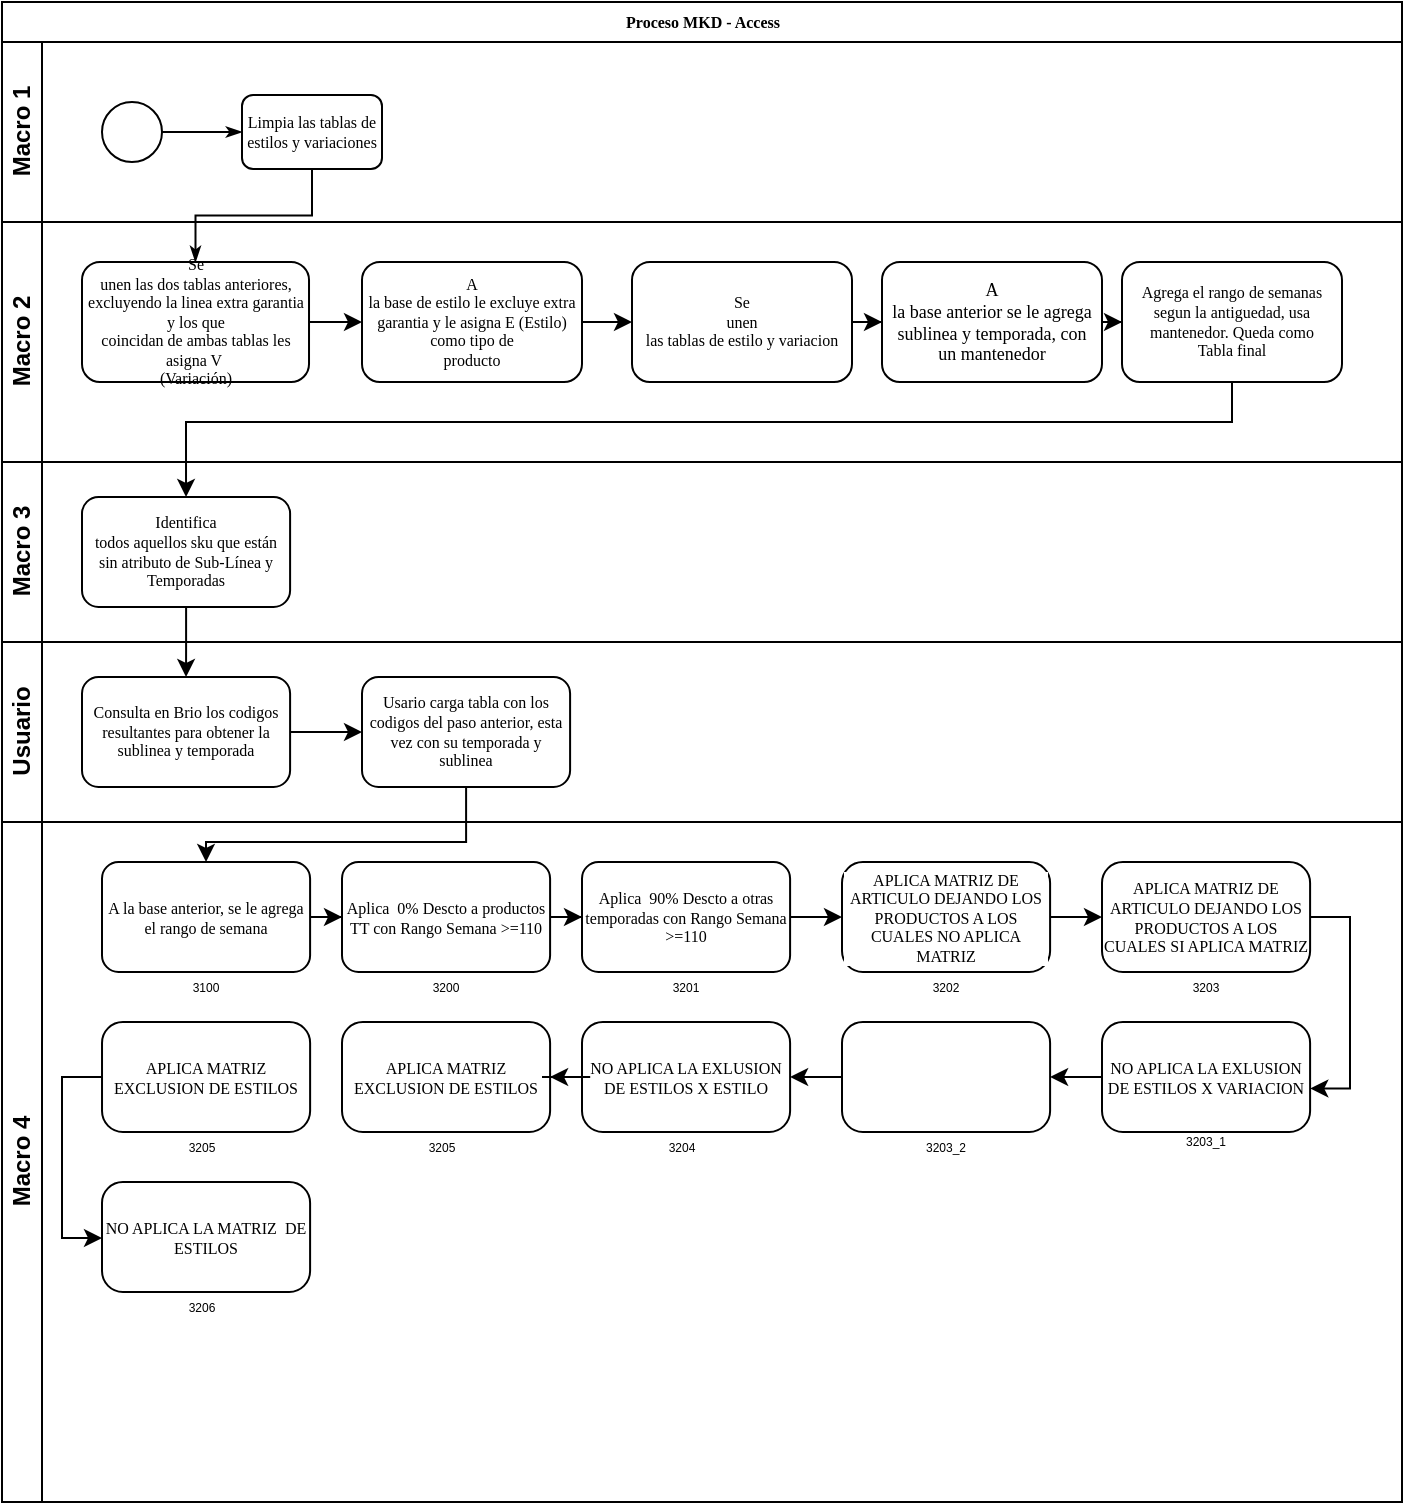 <mxfile version="14.6.13" type="github">
  <diagram name="Page-1" id="c7488fd3-1785-93aa-aadb-54a6760d102a">
    <mxGraphModel dx="868" dy="450" grid="1" gridSize="10" guides="1" tooltips="1" connect="1" arrows="1" fold="1" page="1" pageScale="1" pageWidth="1100" pageHeight="850" background="#ffffff" math="0" shadow="0">
      <root>
        <mxCell id="0" />
        <mxCell id="1" parent="0" />
        <mxCell id="2b4e8129b02d487f-1" value="Proceso MKD - Access" style="swimlane;html=1;childLayout=stackLayout;horizontal=1;startSize=20;horizontalStack=0;rounded=0;shadow=0;labelBackgroundColor=none;strokeWidth=1;fontFamily=Verdana;fontSize=8;align=center;" parent="1" vertex="1">
          <mxGeometry x="180" y="70" width="700" height="750" as="geometry" />
        </mxCell>
        <mxCell id="2b4e8129b02d487f-2" value="Macro 1" style="swimlane;html=1;startSize=20;horizontal=0;" parent="2b4e8129b02d487f-1" vertex="1">
          <mxGeometry y="20" width="700" height="90" as="geometry" />
        </mxCell>
        <mxCell id="2b4e8129b02d487f-18" style="edgeStyle=orthogonalEdgeStyle;rounded=0;html=1;labelBackgroundColor=none;startArrow=none;startFill=0;startSize=5;endArrow=classicThin;endFill=1;endSize=5;jettySize=auto;orthogonalLoop=1;strokeWidth=1;fontFamily=Verdana;fontSize=8" parent="2b4e8129b02d487f-2" source="2b4e8129b02d487f-5" target="2b4e8129b02d487f-6" edge="1">
          <mxGeometry relative="1" as="geometry" />
        </mxCell>
        <mxCell id="2b4e8129b02d487f-5" value="" style="ellipse;whiteSpace=wrap;html=1;rounded=0;shadow=0;labelBackgroundColor=none;strokeWidth=1;fontFamily=Verdana;fontSize=8;align=center;" parent="2b4e8129b02d487f-2" vertex="1">
          <mxGeometry x="50" y="30" width="30" height="30" as="geometry" />
        </mxCell>
        <mxCell id="2b4e8129b02d487f-6" value="Limpia las tablas de estilos y variaciones" style="rounded=1;whiteSpace=wrap;html=1;shadow=0;labelBackgroundColor=none;strokeWidth=1;fontFamily=Verdana;fontSize=8;align=center;" parent="2b4e8129b02d487f-2" vertex="1">
          <mxGeometry x="120" y="26.5" width="70" height="37" as="geometry" />
        </mxCell>
        <mxCell id="2b4e8129b02d487f-24" style="edgeStyle=orthogonalEdgeStyle;rounded=0;html=1;labelBackgroundColor=none;startArrow=none;startFill=0;startSize=5;endArrow=classicThin;endFill=1;endSize=5;jettySize=auto;orthogonalLoop=1;strokeWidth=1;fontFamily=Verdana;fontSize=8" parent="2b4e8129b02d487f-1" source="2b4e8129b02d487f-6" target="2b4e8129b02d487f-12" edge="1">
          <mxGeometry relative="1" as="geometry" />
        </mxCell>
        <mxCell id="2b4e8129b02d487f-3" value="Macro 2" style="swimlane;html=1;startSize=20;horizontal=0;" parent="2b4e8129b02d487f-1" vertex="1">
          <mxGeometry y="110" width="700" height="120" as="geometry" />
        </mxCell>
        <mxCell id="4VyyNgtOQg0zBXDYQDEN-12" style="edgeStyle=orthogonalEdgeStyle;rounded=0;orthogonalLoop=1;jettySize=auto;html=1;entryX=0;entryY=0.5;entryDx=0;entryDy=0;" edge="1" parent="2b4e8129b02d487f-3" source="2b4e8129b02d487f-12" target="4VyyNgtOQg0zBXDYQDEN-10">
          <mxGeometry relative="1" as="geometry" />
        </mxCell>
        <mxCell id="2b4e8129b02d487f-12" value="&lt;p style=&quot;margin-top: 0pt ; margin-bottom: 0pt ; margin-left: 0in ; text-indent: 0in&quot;&gt;&lt;span style=&quot;font-family: &amp;#34;calibri&amp;#34;&quot;&gt;Se&lt;br/&gt;unen las dos tablas anteriores, excluyendo la linea extra garantia y los que&lt;br/&gt;coincidan de ambas tablas les asigna V&amp;nbsp;&lt;br/&gt;(Variación)&lt;/span&gt;&lt;/p&gt;" style="rounded=1;whiteSpace=wrap;html=1;shadow=0;labelBackgroundColor=none;strokeWidth=1;fontFamily=Verdana;fontSize=8;align=center;" parent="2b4e8129b02d487f-3" vertex="1">
          <mxGeometry x="40" y="20" width="113.51" height="60" as="geometry" />
        </mxCell>
        <mxCell id="4VyyNgtOQg0zBXDYQDEN-14" style="edgeStyle=orthogonalEdgeStyle;rounded=0;orthogonalLoop=1;jettySize=auto;html=1;entryX=0;entryY=0.5;entryDx=0;entryDy=0;" edge="1" parent="2b4e8129b02d487f-3" source="4VyyNgtOQg0zBXDYQDEN-10" target="4VyyNgtOQg0zBXDYQDEN-13">
          <mxGeometry relative="1" as="geometry" />
        </mxCell>
        <mxCell id="4VyyNgtOQg0zBXDYQDEN-10" value="&lt;p style=&quot;margin-top: 0pt ; margin-bottom: 0pt ; margin-left: 0in ; text-indent: 0in&quot;&gt;&lt;span style=&quot;font-family: &amp;#34;calibri&amp;#34;&quot;&gt;A&lt;/span&gt;&lt;span style=&quot;font-family: &amp;#34;calibri&amp;#34; ; vertical-align: baseline&quot;&gt;&lt;br&gt;la base de estilo le excluye extra garantia y le asigna E (Estilo) como tipo de&lt;br&gt;producto&lt;/span&gt;&lt;/p&gt;" style="rounded=1;whiteSpace=wrap;html=1;shadow=0;labelBackgroundColor=none;strokeWidth=1;fontFamily=Verdana;fontSize=8;align=center;" vertex="1" parent="2b4e8129b02d487f-3">
          <mxGeometry x="180" y="20" width="110" height="60" as="geometry" />
        </mxCell>
        <mxCell id="4VyyNgtOQg0zBXDYQDEN-17" style="edgeStyle=orthogonalEdgeStyle;rounded=0;orthogonalLoop=1;jettySize=auto;html=1;entryX=0;entryY=0.5;entryDx=0;entryDy=0;" edge="1" parent="2b4e8129b02d487f-3" source="4VyyNgtOQg0zBXDYQDEN-13" target="4VyyNgtOQg0zBXDYQDEN-16">
          <mxGeometry relative="1" as="geometry" />
        </mxCell>
        <mxCell id="4VyyNgtOQg0zBXDYQDEN-13" value="&lt;p style=&quot;margin-top: 0pt ; margin-bottom: 0pt ; margin-left: 0in ; text-indent: 0in&quot;&gt;&lt;span style=&quot;font-family: &amp;#34;calibri&amp;#34;&quot;&gt;Se&lt;br/&gt;unen&lt;/span&gt;&lt;span style=&quot;font-family: &amp;#34;calibri&amp;#34; ; vertical-align: baseline&quot;&gt;&lt;br/&gt;las tablas de estilo y variacion&lt;/span&gt;&lt;/p&gt;" style="rounded=1;whiteSpace=wrap;html=1;shadow=0;labelBackgroundColor=none;strokeWidth=1;fontFamily=Verdana;fontSize=8;align=center;" vertex="1" parent="2b4e8129b02d487f-3">
          <mxGeometry x="315" y="20" width="110" height="60" as="geometry" />
        </mxCell>
        <mxCell id="4VyyNgtOQg0zBXDYQDEN-20" style="edgeStyle=orthogonalEdgeStyle;rounded=0;orthogonalLoop=1;jettySize=auto;html=1;entryX=0;entryY=0.5;entryDx=0;entryDy=0;" edge="1" parent="2b4e8129b02d487f-3" source="4VyyNgtOQg0zBXDYQDEN-16" target="4VyyNgtOQg0zBXDYQDEN-19">
          <mxGeometry relative="1" as="geometry" />
        </mxCell>
        <mxCell id="4VyyNgtOQg0zBXDYQDEN-16" value="&lt;p style=&quot;margin-top: 0pt ; margin-bottom: 0pt ; margin-left: 0in ; text-indent: 0in ; font-size: 9px&quot;&gt;&lt;span style=&quot;font-family: &amp;#34;calibri&amp;#34;&quot;&gt;A&lt;br/&gt;la base anterior&lt;/span&gt;&lt;span style=&quot;font-family: &amp;#34;calibri&amp;#34; ; vertical-align: baseline&quot;&gt; se le agrega sublinea y temporada, con&lt;br/&gt;un mantenedor&lt;/span&gt;&lt;/p&gt;" style="rounded=1;whiteSpace=wrap;html=1;shadow=0;labelBackgroundColor=none;strokeWidth=1;fontFamily=Verdana;fontSize=8;align=center;" vertex="1" parent="2b4e8129b02d487f-3">
          <mxGeometry x="440" y="20" width="110" height="60" as="geometry" />
        </mxCell>
        <mxCell id="4VyyNgtOQg0zBXDYQDEN-19" value="&lt;p style=&quot;margin-top: 0pt ; margin-bottom: 0pt ; margin-left: 0in ; text-indent: 0in&quot;&gt;&lt;font style=&quot;font-size: 8px&quot;&gt;&lt;span style=&quot;font-family: &amp;#34;calibri&amp;#34;&quot;&gt;Agrega el&amp;nbsp;&lt;/span&gt;&lt;span style=&quot;font-family: &amp;#34;calibri&amp;#34; ; vertical-align: baseline&quot;&gt;rango &lt;/span&gt;&lt;span style=&quot;font-family: &amp;#34;calibri&amp;#34;&quot;&gt;de semanas segun la antiguedad, usa&lt;br&gt;mantenedor. Queda&amp;nbsp;&lt;/span&gt;&lt;/font&gt;&lt;span style=&quot;font-family: &amp;#34;calibri&amp;#34; ; text-indent: 0in&quot;&gt;como&lt;/span&gt;&lt;/p&gt;&lt;p style=&quot;margin-top: 0pt ; margin-bottom: 0pt ; margin-left: 0in ; text-indent: 0in&quot;&gt;&lt;span style=&quot;font-family: &amp;#34;calibri&amp;#34;&quot;&gt;&lt;font style=&quot;font-size: 8px&quot;&gt;Tabla final&lt;/font&gt;&lt;/span&gt;&lt;/p&gt;" style="rounded=1;whiteSpace=wrap;html=1;shadow=0;labelBackgroundColor=none;strokeWidth=1;fontFamily=Verdana;fontSize=8;align=center;" vertex="1" parent="2b4e8129b02d487f-3">
          <mxGeometry x="560" y="20" width="110" height="60" as="geometry" />
        </mxCell>
        <mxCell id="2b4e8129b02d487f-4" value="Macro 3" style="swimlane;html=1;startSize=20;horizontal=0;" parent="2b4e8129b02d487f-1" vertex="1">
          <mxGeometry y="230" width="700" height="90" as="geometry">
            <mxRectangle y="110" width="680" height="20" as="alternateBounds" />
          </mxGeometry>
        </mxCell>
        <mxCell id="2b4e8129b02d487f-14" value="&lt;p style=&quot;margin-top: 0pt; margin-bottom: 0pt; margin-left: 0in; text-indent: 0in; font-size: 8px;&quot;&gt;&lt;span style=&quot;font-family: calibri; font-size: 8px;&quot;&gt;Identifica&lt;br style=&quot;font-size: 8px;&quot;&gt;todos aquellos sku que están&lt;/span&gt;&lt;span style=&quot;font-family: calibri; vertical-align: baseline; font-size: 8px;&quot;&gt; sin atributo de Sub-Línea y&lt;br style=&quot;font-size: 8px;&quot;&gt;Temporadas&lt;/span&gt;&lt;/p&gt;" style="rounded=1;whiteSpace=wrap;html=1;shadow=0;labelBackgroundColor=none;strokeWidth=1;fontFamily=Verdana;fontSize=8;align=center;" parent="2b4e8129b02d487f-4" vertex="1">
          <mxGeometry x="40" y="17.5" width="104.05" height="55" as="geometry" />
        </mxCell>
        <mxCell id="4VyyNgtOQg0zBXDYQDEN-2" value="Usuario" style="swimlane;html=1;startSize=20;horizontal=0;" vertex="1" parent="2b4e8129b02d487f-1">
          <mxGeometry y="320" width="700" height="90" as="geometry" />
        </mxCell>
        <mxCell id="4VyyNgtOQg0zBXDYQDEN-42" style="edgeStyle=orthogonalEdgeStyle;rounded=0;orthogonalLoop=1;jettySize=auto;html=1;entryX=0;entryY=0.5;entryDx=0;entryDy=0;fontSize=8;" edge="1" parent="4VyyNgtOQg0zBXDYQDEN-2" source="4VyyNgtOQg0zBXDYQDEN-36" target="4VyyNgtOQg0zBXDYQDEN-41">
          <mxGeometry relative="1" as="geometry" />
        </mxCell>
        <mxCell id="4VyyNgtOQg0zBXDYQDEN-36" value="&lt;p style=&quot;margin-top: 0pt ; margin-bottom: 0pt ; margin-left: 0in ; text-indent: 0in ; font-size: 8px&quot;&gt;&lt;font face=&quot;calibri&quot;&gt;Consulta en Brio los codigos resultantes para obtener la sublinea y temporada&lt;/font&gt;&lt;/p&gt;" style="rounded=1;whiteSpace=wrap;html=1;shadow=0;labelBackgroundColor=none;strokeWidth=1;fontFamily=Verdana;fontSize=8;align=center;" vertex="1" parent="4VyyNgtOQg0zBXDYQDEN-2">
          <mxGeometry x="40" y="17.5" width="104.05" height="55" as="geometry" />
        </mxCell>
        <mxCell id="4VyyNgtOQg0zBXDYQDEN-41" value="&lt;font face=&quot;calibri&quot;&gt;Usario carga tabla con los codigos del paso anterior, esta vez con su temporada y sublinea&lt;/font&gt;" style="rounded=1;whiteSpace=wrap;html=1;shadow=0;labelBackgroundColor=none;strokeWidth=1;fontFamily=Verdana;fontSize=8;align=center;" vertex="1" parent="4VyyNgtOQg0zBXDYQDEN-2">
          <mxGeometry x="180" y="17.5" width="104.05" height="55" as="geometry" />
        </mxCell>
        <mxCell id="4VyyNgtOQg0zBXDYQDEN-25" style="edgeStyle=orthogonalEdgeStyle;rounded=0;orthogonalLoop=1;jettySize=auto;html=1;entryX=0.5;entryY=0;entryDx=0;entryDy=0;" edge="1" parent="2b4e8129b02d487f-1" source="4VyyNgtOQg0zBXDYQDEN-19" target="2b4e8129b02d487f-14">
          <mxGeometry relative="1" as="geometry">
            <mxPoint x="615" y="220" as="targetPoint" />
            <Array as="points">
              <mxPoint x="615" y="210" />
              <mxPoint x="92" y="210" />
            </Array>
          </mxGeometry>
        </mxCell>
        <mxCell id="4VyyNgtOQg0zBXDYQDEN-47" style="edgeStyle=orthogonalEdgeStyle;rounded=0;orthogonalLoop=1;jettySize=auto;html=1;entryX=0.5;entryY=0;entryDx=0;entryDy=0;fontSize=8;" edge="1" parent="2b4e8129b02d487f-1" source="4VyyNgtOQg0zBXDYQDEN-41" target="4VyyNgtOQg0zBXDYQDEN-45">
          <mxGeometry relative="1" as="geometry">
            <Array as="points">
              <mxPoint x="232" y="420" />
              <mxPoint x="102" y="420" />
            </Array>
          </mxGeometry>
        </mxCell>
        <mxCell id="4VyyNgtOQg0zBXDYQDEN-60" style="edgeStyle=orthogonalEdgeStyle;rounded=0;orthogonalLoop=1;jettySize=auto;html=1;entryX=0.5;entryY=0;entryDx=0;entryDy=0;fontSize=6;" edge="1" parent="2b4e8129b02d487f-1" source="2b4e8129b02d487f-14" target="4VyyNgtOQg0zBXDYQDEN-36">
          <mxGeometry relative="1" as="geometry" />
        </mxCell>
        <mxCell id="4VyyNgtOQg0zBXDYQDEN-43" value="Macro 4" style="swimlane;html=1;startSize=20;horizontal=0;" vertex="1" parent="2b4e8129b02d487f-1">
          <mxGeometry y="410" width="700" height="340" as="geometry">
            <mxRectangle y="110" width="680" height="20" as="alternateBounds" />
          </mxGeometry>
        </mxCell>
        <mxCell id="4VyyNgtOQg0zBXDYQDEN-62" style="edgeStyle=orthogonalEdgeStyle;rounded=0;orthogonalLoop=1;jettySize=auto;html=1;entryX=0;entryY=0.5;entryDx=0;entryDy=0;fontSize=6;" edge="1" parent="4VyyNgtOQg0zBXDYQDEN-43" source="4VyyNgtOQg0zBXDYQDEN-45" target="4VyyNgtOQg0zBXDYQDEN-61">
          <mxGeometry relative="1" as="geometry" />
        </mxCell>
        <mxCell id="4VyyNgtOQg0zBXDYQDEN-45" value="&lt;font face=&quot;calibri&quot;&gt;A la base anterior, se le agrega el rango de semana&lt;/font&gt;" style="rounded=1;whiteSpace=wrap;html=1;shadow=0;labelBackgroundColor=none;strokeWidth=1;fontFamily=Verdana;fontSize=8;align=center;" vertex="1" parent="4VyyNgtOQg0zBXDYQDEN-43">
          <mxGeometry x="50" y="20" width="104.05" height="55" as="geometry" />
        </mxCell>
        <mxCell id="4VyyNgtOQg0zBXDYQDEN-53" value="3100" style="text;html=1;strokeColor=none;fillColor=none;align=center;verticalAlign=middle;whiteSpace=wrap;rounded=0;fontSize=6;" vertex="1" parent="4VyyNgtOQg0zBXDYQDEN-43">
          <mxGeometry x="82.03" y="75" width="40" height="15" as="geometry" />
        </mxCell>
        <mxCell id="4VyyNgtOQg0zBXDYQDEN-66" style="edgeStyle=orthogonalEdgeStyle;rounded=0;orthogonalLoop=1;jettySize=auto;html=1;entryX=0;entryY=0.5;entryDx=0;entryDy=0;fontSize=6;" edge="1" parent="4VyyNgtOQg0zBXDYQDEN-43" source="4VyyNgtOQg0zBXDYQDEN-61" target="4VyyNgtOQg0zBXDYQDEN-64">
          <mxGeometry relative="1" as="geometry" />
        </mxCell>
        <mxCell id="4VyyNgtOQg0zBXDYQDEN-61" value="&lt;font face=&quot;calibri&quot;&gt;Aplica&amp;nbsp; 0% Descto a productos TT con Rango Semana &amp;gt;=110&lt;/font&gt;" style="rounded=1;whiteSpace=wrap;html=1;shadow=0;labelBackgroundColor=none;strokeWidth=1;fontFamily=Verdana;fontSize=8;align=center;" vertex="1" parent="4VyyNgtOQg0zBXDYQDEN-43">
          <mxGeometry x="170" y="20" width="104.05" height="55" as="geometry" />
        </mxCell>
        <mxCell id="4VyyNgtOQg0zBXDYQDEN-63" value="3200" style="text;html=1;strokeColor=none;fillColor=none;align=center;verticalAlign=middle;whiteSpace=wrap;rounded=0;fontSize=6;" vertex="1" parent="4VyyNgtOQg0zBXDYQDEN-43">
          <mxGeometry x="202.03" y="75" width="40" height="15" as="geometry" />
        </mxCell>
        <mxCell id="4VyyNgtOQg0zBXDYQDEN-69" style="edgeStyle=orthogonalEdgeStyle;rounded=0;orthogonalLoop=1;jettySize=auto;html=1;entryX=0;entryY=0.5;entryDx=0;entryDy=0;fontSize=6;" edge="1" parent="4VyyNgtOQg0zBXDYQDEN-43" source="4VyyNgtOQg0zBXDYQDEN-64" target="4VyyNgtOQg0zBXDYQDEN-67">
          <mxGeometry relative="1" as="geometry" />
        </mxCell>
        <mxCell id="4VyyNgtOQg0zBXDYQDEN-64" value="&lt;font face=&quot;calibri&quot;&gt;Aplica&amp;nbsp; 90% Descto a otras temporadas&amp;nbsp;&lt;/font&gt;&lt;span style=&quot;font-family: &amp;#34;calibri&amp;#34;&quot;&gt;con Rango Semana &amp;gt;=110&lt;/span&gt;" style="rounded=1;whiteSpace=wrap;html=1;shadow=0;labelBackgroundColor=none;strokeWidth=1;fontFamily=Verdana;fontSize=8;align=center;" vertex="1" parent="4VyyNgtOQg0zBXDYQDEN-43">
          <mxGeometry x="290" y="20" width="104.05" height="55" as="geometry" />
        </mxCell>
        <mxCell id="4VyyNgtOQg0zBXDYQDEN-65" value="3201" style="text;html=1;strokeColor=none;fillColor=none;align=center;verticalAlign=middle;whiteSpace=wrap;rounded=0;fontSize=6;" vertex="1" parent="4VyyNgtOQg0zBXDYQDEN-43">
          <mxGeometry x="322.03" y="75" width="40" height="15" as="geometry" />
        </mxCell>
        <mxCell id="4VyyNgtOQg0zBXDYQDEN-72" style="edgeStyle=orthogonalEdgeStyle;rounded=0;orthogonalLoop=1;jettySize=auto;html=1;entryX=0;entryY=0.5;entryDx=0;entryDy=0;fontSize=6;" edge="1" parent="4VyyNgtOQg0zBXDYQDEN-43" source="4VyyNgtOQg0zBXDYQDEN-67" target="4VyyNgtOQg0zBXDYQDEN-70">
          <mxGeometry relative="1" as="geometry" />
        </mxCell>
        <mxCell id="4VyyNgtOQg0zBXDYQDEN-67" value="&lt;font face=&quot;calibri&quot;&gt;APLICA MATRIZ DE ARTICULO DEJANDO LOS PRODUCTOS A LOS CUALES NO APLICA MATRIZ&lt;/font&gt;" style="rounded=1;whiteSpace=wrap;html=1;shadow=0;labelBackgroundColor=#ffffff;strokeWidth=1;fontFamily=Verdana;fontSize=8;align=center;arcSize=19;" vertex="1" parent="4VyyNgtOQg0zBXDYQDEN-43">
          <mxGeometry x="420" y="20" width="104.05" height="55" as="geometry" />
        </mxCell>
        <mxCell id="4VyyNgtOQg0zBXDYQDEN-68" value="3202" style="text;html=1;strokeColor=none;fillColor=none;align=center;verticalAlign=middle;whiteSpace=wrap;rounded=0;fontSize=6;" vertex="1" parent="4VyyNgtOQg0zBXDYQDEN-43">
          <mxGeometry x="452.03" y="75" width="40" height="15" as="geometry" />
        </mxCell>
        <mxCell id="4VyyNgtOQg0zBXDYQDEN-107" style="edgeStyle=orthogonalEdgeStyle;rounded=0;orthogonalLoop=1;jettySize=auto;html=1;entryX=1.001;entryY=0.604;entryDx=0;entryDy=0;entryPerimeter=0;fontSize=6;" edge="1" parent="4VyyNgtOQg0zBXDYQDEN-43" source="4VyyNgtOQg0zBXDYQDEN-70" target="4VyyNgtOQg0zBXDYQDEN-75">
          <mxGeometry relative="1" as="geometry">
            <Array as="points">
              <mxPoint x="674" y="48" />
              <mxPoint x="674" y="133" />
            </Array>
          </mxGeometry>
        </mxCell>
        <mxCell id="4VyyNgtOQg0zBXDYQDEN-70" value="&lt;font face=&quot;calibri&quot;&gt;APLICA MATRIZ DE ARTICULO DEJANDO LOS PRODUCTOS A LOS CUALES SI APLICA MATRIZ&lt;/font&gt;" style="rounded=1;whiteSpace=wrap;html=1;shadow=0;labelBackgroundColor=#ffffff;strokeWidth=1;fontFamily=Verdana;fontSize=8;align=center;arcSize=19;" vertex="1" parent="4VyyNgtOQg0zBXDYQDEN-43">
          <mxGeometry x="550" y="20" width="104.05" height="55" as="geometry" />
        </mxCell>
        <mxCell id="4VyyNgtOQg0zBXDYQDEN-71" value="3203" style="text;html=1;strokeColor=none;fillColor=none;align=center;verticalAlign=middle;whiteSpace=wrap;rounded=0;fontSize=6;" vertex="1" parent="4VyyNgtOQg0zBXDYQDEN-43">
          <mxGeometry x="582.03" y="75" width="40" height="15" as="geometry" />
        </mxCell>
        <mxCell id="4VyyNgtOQg0zBXDYQDEN-90" value="" style="group" vertex="1" connectable="0" parent="4VyyNgtOQg0zBXDYQDEN-43">
          <mxGeometry x="550" y="100" width="104.05" height="67.5" as="geometry" />
        </mxCell>
        <mxCell id="4VyyNgtOQg0zBXDYQDEN-75" value="&lt;font face=&quot;calibri&quot;&gt;NO APLICA LA EXLUSION DE ESTILOS X VARIACION&lt;/font&gt;" style="rounded=1;whiteSpace=wrap;html=1;shadow=0;labelBackgroundColor=#ffffff;strokeWidth=1;fontFamily=Verdana;fontSize=8;align=center;arcSize=19;" vertex="1" parent="4VyyNgtOQg0zBXDYQDEN-90">
          <mxGeometry width="104.05" height="55" as="geometry" />
        </mxCell>
        <mxCell id="4VyyNgtOQg0zBXDYQDEN-76" value="3203_1" style="text;html=1;strokeColor=none;fillColor=none;align=center;verticalAlign=middle;whiteSpace=wrap;rounded=0;fontSize=6;" vertex="1" parent="4VyyNgtOQg0zBXDYQDEN-90">
          <mxGeometry x="32.03" y="52.5" width="40" height="15" as="geometry" />
        </mxCell>
        <mxCell id="4VyyNgtOQg0zBXDYQDEN-91" value="" style="group" vertex="1" connectable="0" parent="4VyyNgtOQg0zBXDYQDEN-43">
          <mxGeometry x="420" y="100" width="104.05" height="70" as="geometry" />
        </mxCell>
        <mxCell id="4VyyNgtOQg0zBXDYQDEN-78" value="" style="rounded=1;whiteSpace=wrap;html=1;shadow=0;labelBackgroundColor=#ffffff;strokeWidth=1;fontFamily=Verdana;fontSize=8;align=center;arcSize=19;" vertex="1" parent="4VyyNgtOQg0zBXDYQDEN-91">
          <mxGeometry width="104.05" height="55" as="geometry" />
        </mxCell>
        <mxCell id="4VyyNgtOQg0zBXDYQDEN-79" value="3203_2" style="text;html=1;strokeColor=none;fillColor=none;align=center;verticalAlign=middle;whiteSpace=wrap;rounded=0;fontSize=6;" vertex="1" parent="4VyyNgtOQg0zBXDYQDEN-91">
          <mxGeometry x="32.02" y="55" width="40" height="15" as="geometry" />
        </mxCell>
        <mxCell id="4VyyNgtOQg0zBXDYQDEN-89" value="" style="group" vertex="1" connectable="0" parent="4VyyNgtOQg0zBXDYQDEN-43">
          <mxGeometry x="290.0" y="100" width="104.05" height="70" as="geometry" />
        </mxCell>
        <mxCell id="4VyyNgtOQg0zBXDYQDEN-85" value="NO APLICA LA EXLUSION DE ESTILOS X ESTILO" style="rounded=1;whiteSpace=wrap;html=1;shadow=0;labelBackgroundColor=#ffffff;strokeWidth=1;fontFamily=Verdana;fontSize=8;align=center;arcSize=19;" vertex="1" parent="4VyyNgtOQg0zBXDYQDEN-89">
          <mxGeometry width="104.05" height="55" as="geometry" />
        </mxCell>
        <mxCell id="4VyyNgtOQg0zBXDYQDEN-87" value="3204" style="text;html=1;strokeColor=none;fillColor=none;align=center;verticalAlign=middle;whiteSpace=wrap;rounded=0;fontSize=6;" vertex="1" parent="4VyyNgtOQg0zBXDYQDEN-89">
          <mxGeometry x="30" y="55" width="40" height="15" as="geometry" />
        </mxCell>
        <mxCell id="4VyyNgtOQg0zBXDYQDEN-93" style="edgeStyle=orthogonalEdgeStyle;rounded=0;orthogonalLoop=1;jettySize=auto;html=1;entryX=1;entryY=0.5;entryDx=0;entryDy=0;fontSize=6;" edge="1" parent="4VyyNgtOQg0zBXDYQDEN-43" source="4VyyNgtOQg0zBXDYQDEN-75" target="4VyyNgtOQg0zBXDYQDEN-78">
          <mxGeometry relative="1" as="geometry" />
        </mxCell>
        <mxCell id="4VyyNgtOQg0zBXDYQDEN-94" style="edgeStyle=orthogonalEdgeStyle;rounded=0;orthogonalLoop=1;jettySize=auto;html=1;entryX=1;entryY=0.5;entryDx=0;entryDy=0;fontSize=6;" edge="1" parent="4VyyNgtOQg0zBXDYQDEN-43" source="4VyyNgtOQg0zBXDYQDEN-78" target="4VyyNgtOQg0zBXDYQDEN-85">
          <mxGeometry relative="1" as="geometry" />
        </mxCell>
        <mxCell id="4VyyNgtOQg0zBXDYQDEN-103" value="" style="group" vertex="1" connectable="0" parent="4VyyNgtOQg0zBXDYQDEN-43">
          <mxGeometry x="170.0" y="100" width="104.05" height="70" as="geometry" />
        </mxCell>
        <mxCell id="4VyyNgtOQg0zBXDYQDEN-101" value="3205" style="text;html=1;strokeColor=none;fillColor=none;align=center;verticalAlign=middle;whiteSpace=wrap;rounded=0;fontSize=6;" vertex="1" parent="4VyyNgtOQg0zBXDYQDEN-103">
          <mxGeometry x="30" y="55" width="40" height="15" as="geometry" />
        </mxCell>
        <mxCell id="4VyyNgtOQg0zBXDYQDEN-102" value="APLICA MATRIZ EXCLUSION DE ESTILOS" style="rounded=1;whiteSpace=wrap;html=1;shadow=0;labelBackgroundColor=#ffffff;strokeWidth=1;fontFamily=Verdana;fontSize=8;align=center;arcSize=19;" vertex="1" parent="4VyyNgtOQg0zBXDYQDEN-103">
          <mxGeometry width="104.05" height="55" as="geometry" />
        </mxCell>
        <mxCell id="4VyyNgtOQg0zBXDYQDEN-104" style="edgeStyle=orthogonalEdgeStyle;rounded=0;orthogonalLoop=1;jettySize=auto;html=1;entryX=1;entryY=0.5;entryDx=0;entryDy=0;fontSize=6;" edge="1" parent="4VyyNgtOQg0zBXDYQDEN-43" source="4VyyNgtOQg0zBXDYQDEN-85" target="4VyyNgtOQg0zBXDYQDEN-102">
          <mxGeometry relative="1" as="geometry" />
        </mxCell>
        <mxCell id="4VyyNgtOQg0zBXDYQDEN-105" value="3205" style="text;html=1;strokeColor=none;fillColor=none;align=center;verticalAlign=middle;whiteSpace=wrap;rounded=0;fontSize=6;" vertex="1" parent="4VyyNgtOQg0zBXDYQDEN-43">
          <mxGeometry x="80.01" y="155" width="40" height="15" as="geometry" />
        </mxCell>
        <mxCell id="4VyyNgtOQg0zBXDYQDEN-110" style="edgeStyle=orthogonalEdgeStyle;rounded=0;orthogonalLoop=1;jettySize=auto;html=1;entryX=0;entryY=0.5;entryDx=0;entryDy=0;fontSize=6;" edge="1" parent="4VyyNgtOQg0zBXDYQDEN-43" source="4VyyNgtOQg0zBXDYQDEN-106" target="4VyyNgtOQg0zBXDYQDEN-108">
          <mxGeometry relative="1" as="geometry">
            <Array as="points">
              <mxPoint x="30" y="128" />
              <mxPoint x="30" y="208" />
              <mxPoint x="50" y="208" />
            </Array>
          </mxGeometry>
        </mxCell>
        <mxCell id="4VyyNgtOQg0zBXDYQDEN-106" value="APLICA MATRIZ EXCLUSION DE ESTILOS" style="rounded=1;whiteSpace=wrap;html=1;shadow=0;labelBackgroundColor=#ffffff;strokeWidth=1;fontFamily=Verdana;fontSize=8;align=center;arcSize=19;" vertex="1" parent="4VyyNgtOQg0zBXDYQDEN-43">
          <mxGeometry x="50.01" y="100" width="104.05" height="55" as="geometry" />
        </mxCell>
        <mxCell id="4VyyNgtOQg0zBXDYQDEN-108" value="NO APLICA LA MATRIZ&amp;nbsp; DE ESTILOS" style="rounded=1;whiteSpace=wrap;html=1;shadow=0;labelBackgroundColor=#ffffff;strokeWidth=1;fontFamily=Verdana;fontSize=8;align=center;arcSize=19;" vertex="1" parent="4VyyNgtOQg0zBXDYQDEN-43">
          <mxGeometry x="50.0" y="180" width="104.05" height="55" as="geometry" />
        </mxCell>
        <mxCell id="4VyyNgtOQg0zBXDYQDEN-109" value="3206" style="text;html=1;strokeColor=none;fillColor=none;align=center;verticalAlign=middle;whiteSpace=wrap;rounded=0;fontSize=6;" vertex="1" parent="4VyyNgtOQg0zBXDYQDEN-43">
          <mxGeometry x="80.01" y="235" width="40" height="15" as="geometry" />
        </mxCell>
      </root>
    </mxGraphModel>
  </diagram>
</mxfile>
